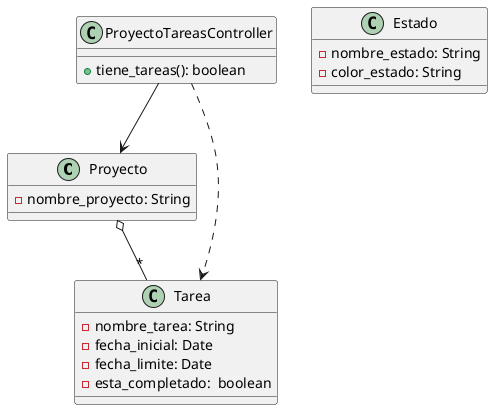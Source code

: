 @startuml
'https://plantuml.com/class-diagram

class Proyecto{
    - nombre_proyecto: String
}

class Tarea{
    - nombre_tarea: String
    - fecha_inicial: Date
    - fecha_limite: Date
    - esta_completado:  boolean
}

class Estado{
    - nombre_estado: String
    - color_estado: String
}

class ProyectoTareasController{
    + tiene_tareas(): boolean
}

Proyecto o-- "*" Tarea
ProyectoTareasController ..> Tarea
ProyectoTareasController --> Proyecto
@enduml